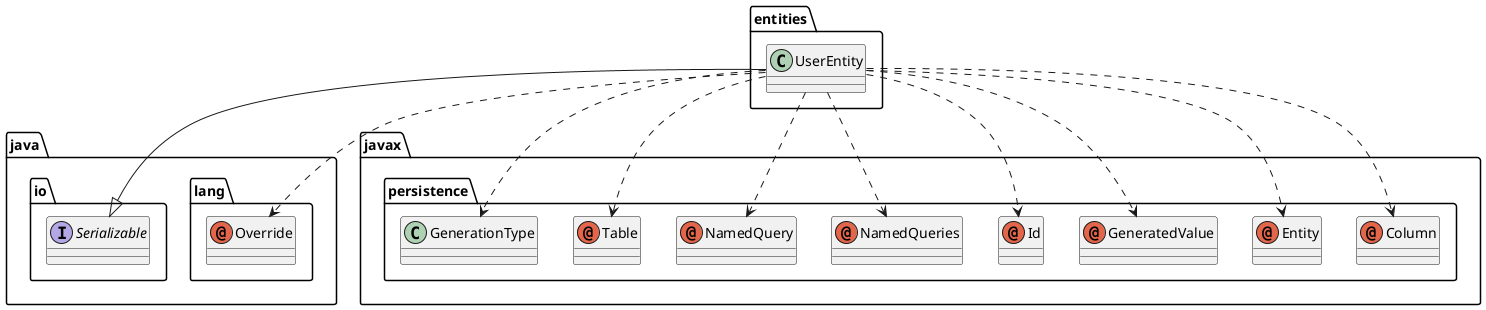 @startuml
annotation java.lang.Override
annotation javax.persistence.Column
annotation javax.persistence.Entity
annotation javax.persistence.GeneratedValue
annotation javax.persistence.Id
annotation javax.persistence.NamedQueries
annotation javax.persistence.NamedQuery
annotation javax.persistence.Table
class entities.UserEntity
class javax.persistence.GenerationType
interface java.io.Serializable
entities.UserEntity ..> java.lang.Override
entities.UserEntity ..> javax.persistence.Column
entities.UserEntity ..> javax.persistence.Entity
entities.UserEntity ..> javax.persistence.GeneratedValue
entities.UserEntity ..> javax.persistence.Id
entities.UserEntity ..> javax.persistence.NamedQueries
entities.UserEntity ..> javax.persistence.NamedQuery
entities.UserEntity ..> javax.persistence.Table
entities.UserEntity ..> javax.persistence.GenerationType
entities.UserEntity --|> java.io.Serializable
@enduml